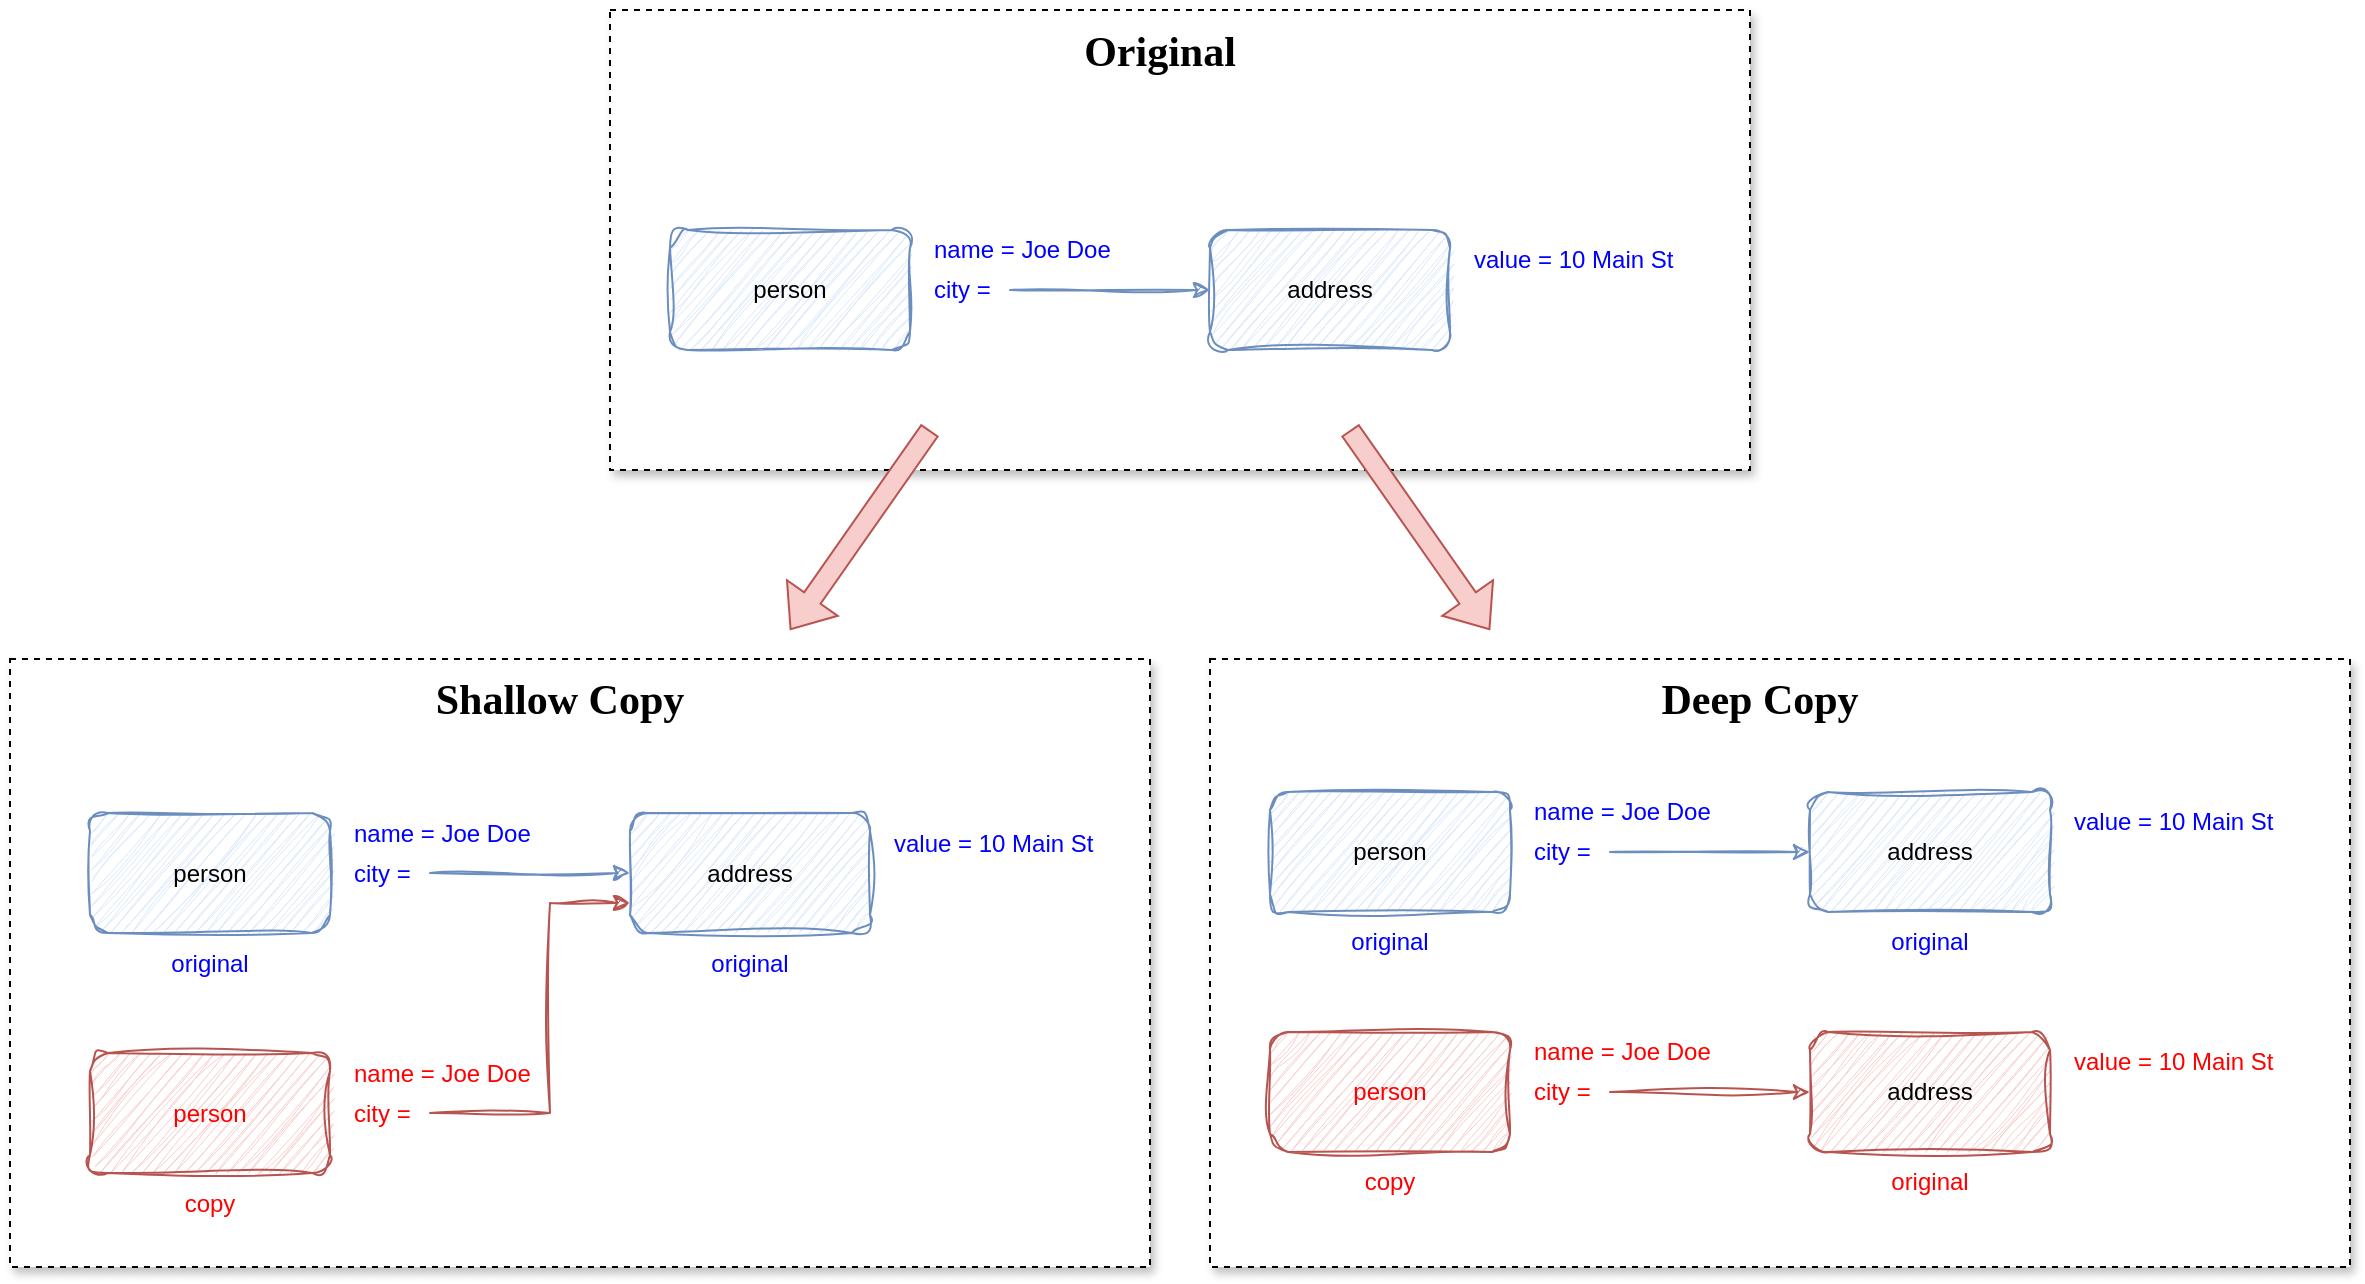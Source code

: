 <mxfile version="22.1.5" type="github">
  <diagram name="Page-1" id="bMTyGJg7muoYV-IJvbKd">
    <mxGraphModel dx="1224" dy="739" grid="1" gridSize="10" guides="1" tooltips="1" connect="1" arrows="1" fold="1" page="1" pageScale="1" pageWidth="850" pageHeight="1100" math="0" shadow="0">
      <root>
        <mxCell id="0" />
        <mxCell id="1" parent="0" />
        <mxCell id="waU2hx9NtPSAUG4F85_c-62" value="" style="rounded=0;whiteSpace=wrap;html=1;dashed=1;shadow=1;" vertex="1" parent="1">
          <mxGeometry x="340" y="10" width="570" height="230" as="geometry" />
        </mxCell>
        <mxCell id="waU2hx9NtPSAUG4F85_c-63" value="Original" style="text;html=1;strokeColor=none;fillColor=none;align=center;verticalAlign=middle;whiteSpace=wrap;rounded=0;fontStyle=1;fontSize=21;fontFamily=Comic Sans MS;" vertex="1" parent="1">
          <mxGeometry x="530" y="15.5" width="170" height="30" as="geometry" />
        </mxCell>
        <mxCell id="waU2hx9NtPSAUG4F85_c-60" value="" style="rounded=0;whiteSpace=wrap;html=1;dashed=1;shadow=1;" vertex="1" parent="1">
          <mxGeometry x="640" y="334.5" width="570" height="304" as="geometry" />
        </mxCell>
        <mxCell id="waU2hx9NtPSAUG4F85_c-61" value="Deep Copy" style="text;html=1;strokeColor=none;fillColor=none;align=center;verticalAlign=middle;whiteSpace=wrap;rounded=0;fontStyle=1;fontSize=21;fontFamily=Comic Sans MS;" vertex="1" parent="1">
          <mxGeometry x="830" y="340" width="170" height="30" as="geometry" />
        </mxCell>
        <mxCell id="waU2hx9NtPSAUG4F85_c-59" value="" style="rounded=0;whiteSpace=wrap;html=1;dashed=1;shadow=1;" vertex="1" parent="1">
          <mxGeometry x="40" y="334.5" width="570" height="304" as="geometry" />
        </mxCell>
        <mxCell id="waU2hx9NtPSAUG4F85_c-14" value="person" style="rounded=1;whiteSpace=wrap;html=1;sketch=1;curveFitting=1;jiggle=2;fillColor=#dae8fc;strokeColor=#6c8ebf;" vertex="1" parent="1">
          <mxGeometry x="80" y="411.5" width="120" height="60" as="geometry" />
        </mxCell>
        <mxCell id="waU2hx9NtPSAUG4F85_c-15" value="name = Joe Doe" style="text;html=1;strokeColor=none;fillColor=none;align=left;verticalAlign=middle;whiteSpace=wrap;rounded=0;fontColor=#0000FF;" vertex="1" parent="1">
          <mxGeometry x="210" y="406.5" width="100" height="30" as="geometry" />
        </mxCell>
        <mxCell id="waU2hx9NtPSAUG4F85_c-16" style="rounded=0;orthogonalLoop=1;jettySize=auto;html=1;exitX=1;exitY=0.5;exitDx=0;exitDy=0;entryX=0;entryY=0.5;entryDx=0;entryDy=0;sketch=1;curveFitting=1;jiggle=2;fillColor=#dae8fc;strokeColor=#6c8ebf;" edge="1" parent="1" source="waU2hx9NtPSAUG4F85_c-17" target="waU2hx9NtPSAUG4F85_c-18">
          <mxGeometry relative="1" as="geometry" />
        </mxCell>
        <mxCell id="waU2hx9NtPSAUG4F85_c-17" value="city =" style="text;html=1;strokeColor=none;fillColor=none;align=left;verticalAlign=middle;whiteSpace=wrap;rounded=0;fontColor=#0000FF;" vertex="1" parent="1">
          <mxGeometry x="210" y="426.5" width="40" height="30" as="geometry" />
        </mxCell>
        <mxCell id="waU2hx9NtPSAUG4F85_c-18" value="address" style="rounded=1;whiteSpace=wrap;html=1;sketch=1;curveFitting=1;jiggle=2;fillColor=#dae8fc;strokeColor=#6c8ebf;" vertex="1" parent="1">
          <mxGeometry x="350" y="411.5" width="120" height="60" as="geometry" />
        </mxCell>
        <mxCell id="waU2hx9NtPSAUG4F85_c-19" value="value = 10 Main St" style="text;html=1;strokeColor=none;fillColor=none;align=left;verticalAlign=middle;whiteSpace=wrap;rounded=0;fontColor=#0000FF;" vertex="1" parent="1">
          <mxGeometry x="480" y="411.5" width="110" height="30" as="geometry" />
        </mxCell>
        <mxCell id="waU2hx9NtPSAUG4F85_c-20" value="original" style="text;html=1;strokeColor=none;fillColor=none;align=center;verticalAlign=middle;whiteSpace=wrap;rounded=0;fontColor=#0000FF;" vertex="1" parent="1">
          <mxGeometry x="110" y="471.5" width="60" height="30" as="geometry" />
        </mxCell>
        <mxCell id="waU2hx9NtPSAUG4F85_c-21" value="original" style="text;html=1;strokeColor=none;fillColor=none;align=center;verticalAlign=middle;whiteSpace=wrap;rounded=0;fontColor=#0000FF;" vertex="1" parent="1">
          <mxGeometry x="380" y="471.5" width="60" height="30" as="geometry" />
        </mxCell>
        <mxCell id="waU2hx9NtPSAUG4F85_c-22" value="person" style="rounded=1;whiteSpace=wrap;html=1;sketch=1;curveFitting=1;jiggle=2;fillColor=#f8cecc;strokeColor=#b85450;fontColor=#FF0000;" vertex="1" parent="1">
          <mxGeometry x="80" y="531.5" width="120" height="60" as="geometry" />
        </mxCell>
        <mxCell id="waU2hx9NtPSAUG4F85_c-23" value="name = Joe Doe" style="text;html=1;strokeColor=none;fillColor=none;align=left;verticalAlign=middle;whiteSpace=wrap;rounded=0;fontColor=#FF0000;" vertex="1" parent="1">
          <mxGeometry x="210" y="526.5" width="100" height="30" as="geometry" />
        </mxCell>
        <mxCell id="waU2hx9NtPSAUG4F85_c-24" style="rounded=0;orthogonalLoop=1;jettySize=auto;html=1;exitX=1;exitY=0.5;exitDx=0;exitDy=0;entryX=0;entryY=0.75;entryDx=0;entryDy=0;sketch=1;curveFitting=1;jiggle=2;fillColor=#f8cecc;strokeColor=#b85450;" edge="1" parent="1" target="waU2hx9NtPSAUG4F85_c-18">
          <mxGeometry relative="1" as="geometry">
            <mxPoint x="250" y="561.5" as="sourcePoint" />
            <mxPoint x="350" y="561.5" as="targetPoint" />
            <Array as="points">
              <mxPoint x="310" y="561.5" />
              <mxPoint x="310" y="456.5" />
            </Array>
          </mxGeometry>
        </mxCell>
        <mxCell id="waU2hx9NtPSAUG4F85_c-25" value="copy" style="text;html=1;strokeColor=none;fillColor=none;align=center;verticalAlign=middle;whiteSpace=wrap;rounded=0;fontColor=#FF0000;" vertex="1" parent="1">
          <mxGeometry x="110" y="591.5" width="60" height="30" as="geometry" />
        </mxCell>
        <mxCell id="waU2hx9NtPSAUG4F85_c-26" value="city =" style="text;html=1;strokeColor=none;fillColor=none;align=left;verticalAlign=middle;whiteSpace=wrap;rounded=0;fontColor=#FF0000;" vertex="1" parent="1">
          <mxGeometry x="210" y="546.5" width="40" height="30" as="geometry" />
        </mxCell>
        <mxCell id="waU2hx9NtPSAUG4F85_c-29" value="person" style="rounded=1;whiteSpace=wrap;html=1;sketch=1;curveFitting=1;jiggle=2;fillColor=#dae8fc;strokeColor=#6c8ebf;" vertex="1" parent="1">
          <mxGeometry x="370" y="120" width="120" height="60" as="geometry" />
        </mxCell>
        <mxCell id="waU2hx9NtPSAUG4F85_c-30" value="name = Joe Doe" style="text;html=1;strokeColor=none;fillColor=none;align=left;verticalAlign=middle;whiteSpace=wrap;rounded=0;fontColor=#0000FF;" vertex="1" parent="1">
          <mxGeometry x="500" y="115" width="100" height="30" as="geometry" />
        </mxCell>
        <mxCell id="waU2hx9NtPSAUG4F85_c-31" style="rounded=0;orthogonalLoop=1;jettySize=auto;html=1;exitX=1;exitY=0.5;exitDx=0;exitDy=0;entryX=0;entryY=0.5;entryDx=0;entryDy=0;sketch=1;curveFitting=1;jiggle=2;fontColor=#0000FF;fillColor=#dae8fc;strokeColor=#6c8ebf;" edge="1" parent="1" source="waU2hx9NtPSAUG4F85_c-32" target="waU2hx9NtPSAUG4F85_c-33">
          <mxGeometry relative="1" as="geometry" />
        </mxCell>
        <mxCell id="waU2hx9NtPSAUG4F85_c-32" value="city =" style="text;html=1;strokeColor=none;fillColor=none;align=left;verticalAlign=middle;whiteSpace=wrap;rounded=0;fontColor=#0000FF;" vertex="1" parent="1">
          <mxGeometry x="500" y="135" width="40" height="30" as="geometry" />
        </mxCell>
        <mxCell id="waU2hx9NtPSAUG4F85_c-33" value="address" style="rounded=1;whiteSpace=wrap;html=1;sketch=1;curveFitting=1;jiggle=2;fillColor=#dae8fc;strokeColor=#6c8ebf;" vertex="1" parent="1">
          <mxGeometry x="640" y="120" width="120" height="60" as="geometry" />
        </mxCell>
        <mxCell id="waU2hx9NtPSAUG4F85_c-34" value="value = 10 Main St" style="text;html=1;strokeColor=none;fillColor=none;align=left;verticalAlign=middle;whiteSpace=wrap;rounded=0;fontColor=#0000FF;" vertex="1" parent="1">
          <mxGeometry x="770" y="120" width="110" height="30" as="geometry" />
        </mxCell>
        <mxCell id="waU2hx9NtPSAUG4F85_c-39" value="person" style="rounded=1;whiteSpace=wrap;html=1;sketch=1;curveFitting=1;jiggle=2;fillColor=#dae8fc;strokeColor=#6c8ebf;" vertex="1" parent="1">
          <mxGeometry x="670" y="401" width="120" height="60" as="geometry" />
        </mxCell>
        <mxCell id="waU2hx9NtPSAUG4F85_c-40" value="name = Joe Doe" style="text;html=1;strokeColor=none;fillColor=none;align=left;verticalAlign=middle;whiteSpace=wrap;rounded=0;fontColor=#0000FF;" vertex="1" parent="1">
          <mxGeometry x="800" y="396" width="100" height="30" as="geometry" />
        </mxCell>
        <mxCell id="waU2hx9NtPSAUG4F85_c-41" style="rounded=0;orthogonalLoop=1;jettySize=auto;html=1;exitX=1;exitY=0.5;exitDx=0;exitDy=0;entryX=0;entryY=0.5;entryDx=0;entryDy=0;sketch=1;curveFitting=1;jiggle=2;fillColor=#dae8fc;strokeColor=#6c8ebf;" edge="1" parent="1" source="waU2hx9NtPSAUG4F85_c-42" target="waU2hx9NtPSAUG4F85_c-43">
          <mxGeometry relative="1" as="geometry" />
        </mxCell>
        <mxCell id="waU2hx9NtPSAUG4F85_c-42" value="city =" style="text;html=1;strokeColor=none;fillColor=none;align=left;verticalAlign=middle;whiteSpace=wrap;rounded=0;fontColor=#0000FF;" vertex="1" parent="1">
          <mxGeometry x="800" y="416" width="40" height="30" as="geometry" />
        </mxCell>
        <mxCell id="waU2hx9NtPSAUG4F85_c-43" value="address" style="rounded=1;whiteSpace=wrap;html=1;sketch=1;curveFitting=1;jiggle=2;fillColor=#dae8fc;strokeColor=#6c8ebf;" vertex="1" parent="1">
          <mxGeometry x="940" y="401" width="120" height="60" as="geometry" />
        </mxCell>
        <mxCell id="waU2hx9NtPSAUG4F85_c-44" value="value = 10 Main St" style="text;html=1;strokeColor=none;fillColor=none;align=left;verticalAlign=middle;whiteSpace=wrap;rounded=0;fontColor=#0000FF;" vertex="1" parent="1">
          <mxGeometry x="1070" y="401" width="110" height="30" as="geometry" />
        </mxCell>
        <mxCell id="waU2hx9NtPSAUG4F85_c-45" value="original" style="text;html=1;strokeColor=none;fillColor=none;align=center;verticalAlign=middle;whiteSpace=wrap;rounded=0;fontColor=#0000FF;" vertex="1" parent="1">
          <mxGeometry x="700" y="461" width="60" height="30" as="geometry" />
        </mxCell>
        <mxCell id="waU2hx9NtPSAUG4F85_c-46" value="original" style="text;html=1;strokeColor=none;fillColor=none;align=center;verticalAlign=middle;whiteSpace=wrap;rounded=0;fontColor=#0000FF;" vertex="1" parent="1">
          <mxGeometry x="970" y="461" width="60" height="30" as="geometry" />
        </mxCell>
        <mxCell id="waU2hx9NtPSAUG4F85_c-47" value="person" style="rounded=1;whiteSpace=wrap;html=1;sketch=1;curveFitting=1;jiggle=2;fillColor=#f8cecc;strokeColor=#b85450;fontColor=#FF0000;" vertex="1" parent="1">
          <mxGeometry x="670" y="521" width="120" height="60" as="geometry" />
        </mxCell>
        <mxCell id="waU2hx9NtPSAUG4F85_c-48" value="name = Joe Doe" style="text;html=1;strokeColor=none;fillColor=none;align=left;verticalAlign=middle;whiteSpace=wrap;rounded=0;fontColor=#FF0000;" vertex="1" parent="1">
          <mxGeometry x="800" y="516" width="100" height="30" as="geometry" />
        </mxCell>
        <mxCell id="waU2hx9NtPSAUG4F85_c-49" style="rounded=0;orthogonalLoop=1;jettySize=auto;html=1;exitX=1;exitY=0.5;exitDx=0;exitDy=0;entryX=0;entryY=0.5;entryDx=0;entryDy=0;sketch=1;curveFitting=1;jiggle=2;fillColor=#f8cecc;strokeColor=#b85450;" edge="1" parent="1" target="waU2hx9NtPSAUG4F85_c-53">
          <mxGeometry relative="1" as="geometry">
            <mxPoint x="840" y="551" as="sourcePoint" />
            <mxPoint x="940" y="551" as="targetPoint" />
            <Array as="points" />
          </mxGeometry>
        </mxCell>
        <mxCell id="waU2hx9NtPSAUG4F85_c-50" value="copy" style="text;html=1;strokeColor=none;fillColor=none;align=center;verticalAlign=middle;whiteSpace=wrap;rounded=0;fontColor=#FF0000;" vertex="1" parent="1">
          <mxGeometry x="700" y="581" width="60" height="30" as="geometry" />
        </mxCell>
        <mxCell id="waU2hx9NtPSAUG4F85_c-51" value="city =" style="text;html=1;strokeColor=none;fillColor=none;align=left;verticalAlign=middle;whiteSpace=wrap;rounded=0;fontColor=#FF0000;" vertex="1" parent="1">
          <mxGeometry x="800" y="536" width="40" height="30" as="geometry" />
        </mxCell>
        <mxCell id="waU2hx9NtPSAUG4F85_c-53" value="address" style="rounded=1;whiteSpace=wrap;html=1;sketch=1;curveFitting=1;jiggle=2;fillColor=#f8cecc;strokeColor=#b85450;" vertex="1" parent="1">
          <mxGeometry x="940" y="521" width="120" height="60" as="geometry" />
        </mxCell>
        <mxCell id="waU2hx9NtPSAUG4F85_c-54" value="value = 10 Main St" style="text;html=1;strokeColor=none;fillColor=none;align=left;verticalAlign=middle;whiteSpace=wrap;rounded=0;fontColor=#FF0000;" vertex="1" parent="1">
          <mxGeometry x="1070" y="521" width="110" height="30" as="geometry" />
        </mxCell>
        <mxCell id="waU2hx9NtPSAUG4F85_c-55" value="original" style="text;html=1;strokeColor=none;fillColor=none;align=center;verticalAlign=middle;whiteSpace=wrap;rounded=0;fontColor=#FF0000;" vertex="1" parent="1">
          <mxGeometry x="970" y="581" width="60" height="30" as="geometry" />
        </mxCell>
        <mxCell id="waU2hx9NtPSAUG4F85_c-57" value="Shallow Copy" style="text;html=1;strokeColor=none;fillColor=none;align=center;verticalAlign=middle;whiteSpace=wrap;rounded=0;fontStyle=1;fontSize=21;fontFamily=Comic Sans MS;" vertex="1" parent="1">
          <mxGeometry x="230" y="340" width="170" height="30" as="geometry" />
        </mxCell>
        <mxCell id="waU2hx9NtPSAUG4F85_c-64" value="" style="shape=flexArrow;endArrow=classic;html=1;rounded=0;exitX=0.289;exitY=1.009;exitDx=0;exitDy=0;exitPerimeter=0;fillColor=#f8cecc;strokeColor=#b85450;" edge="1" parent="1">
          <mxGeometry width="50" height="50" relative="1" as="geometry">
            <mxPoint x="500" y="220.0" as="sourcePoint" />
            <mxPoint x="430" y="320" as="targetPoint" />
          </mxGeometry>
        </mxCell>
        <mxCell id="waU2hx9NtPSAUG4F85_c-65" value="" style="shape=flexArrow;endArrow=classic;html=1;rounded=0;exitX=0.289;exitY=1.009;exitDx=0;exitDy=0;exitPerimeter=0;fillColor=#f8cecc;strokeColor=#b85450;" edge="1" parent="1">
          <mxGeometry width="50" height="50" relative="1" as="geometry">
            <mxPoint x="710" y="220.0" as="sourcePoint" />
            <mxPoint x="780" y="320" as="targetPoint" />
          </mxGeometry>
        </mxCell>
      </root>
    </mxGraphModel>
  </diagram>
</mxfile>
